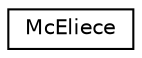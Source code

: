 digraph "Graphical Class Hierarchy"
{
 // LATEX_PDF_SIZE
  edge [fontname="Helvetica",fontsize="10",labelfontname="Helvetica",labelfontsize="10"];
  node [fontname="Helvetica",fontsize="10",shape=record];
  rankdir="LR";
  Node0 [label="McEliece",height=0.2,width=0.4,color="black", fillcolor="white", style="filled",URL="$class_mc_eliece.html",tooltip="An implementation of the Niederreiter dual form of the McEliece public key crypto-system (MPKC)"];
}
